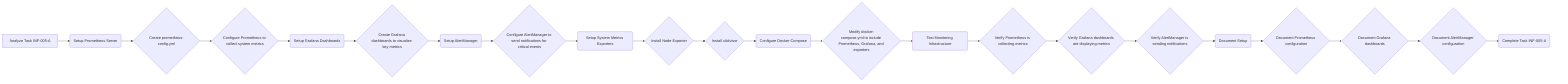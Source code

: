 graph LR
    A[Analyze Task INF-005-A] --> B(Setup Prometheus Server);
    B --> C{Create prometheus-config.yml};
    C --> D{Configure Prometheus to collect system metrics};
    D --> E(Setup Grafana Dashboards);
    E --> F{Create Grafana dashboards to visualize key metrics};
    F --> G(Setup AlertManager);
    G --> H{Configure AlertManager to send notifications for critical events};
    H --> I(Setup System Metrics Exporters);
    I --> J{Install Node Exporter};
    J --> K{Install cAdvisor};
    K --> L(Configure Docker Compose);
    L --> M{Modify docker-compose.yml to include Prometheus, Grafana, and exporters};
    M --> N(Test Monitoring Infrastructure);
    N --> O{Verify Prometheus is collecting metrics};
    O --> P{Verify Grafana dashboards are displaying metrics};
    P --> Q{Verify AlertManager is sending notifications};
    Q --> R(Document Setup);
    R --> S{Document Prometheus configuration};
    S --> T{Document Grafana dashboards};
    T --> U{Document AlertManager configuration};
    U --> V(Complete Task INF-005-A);